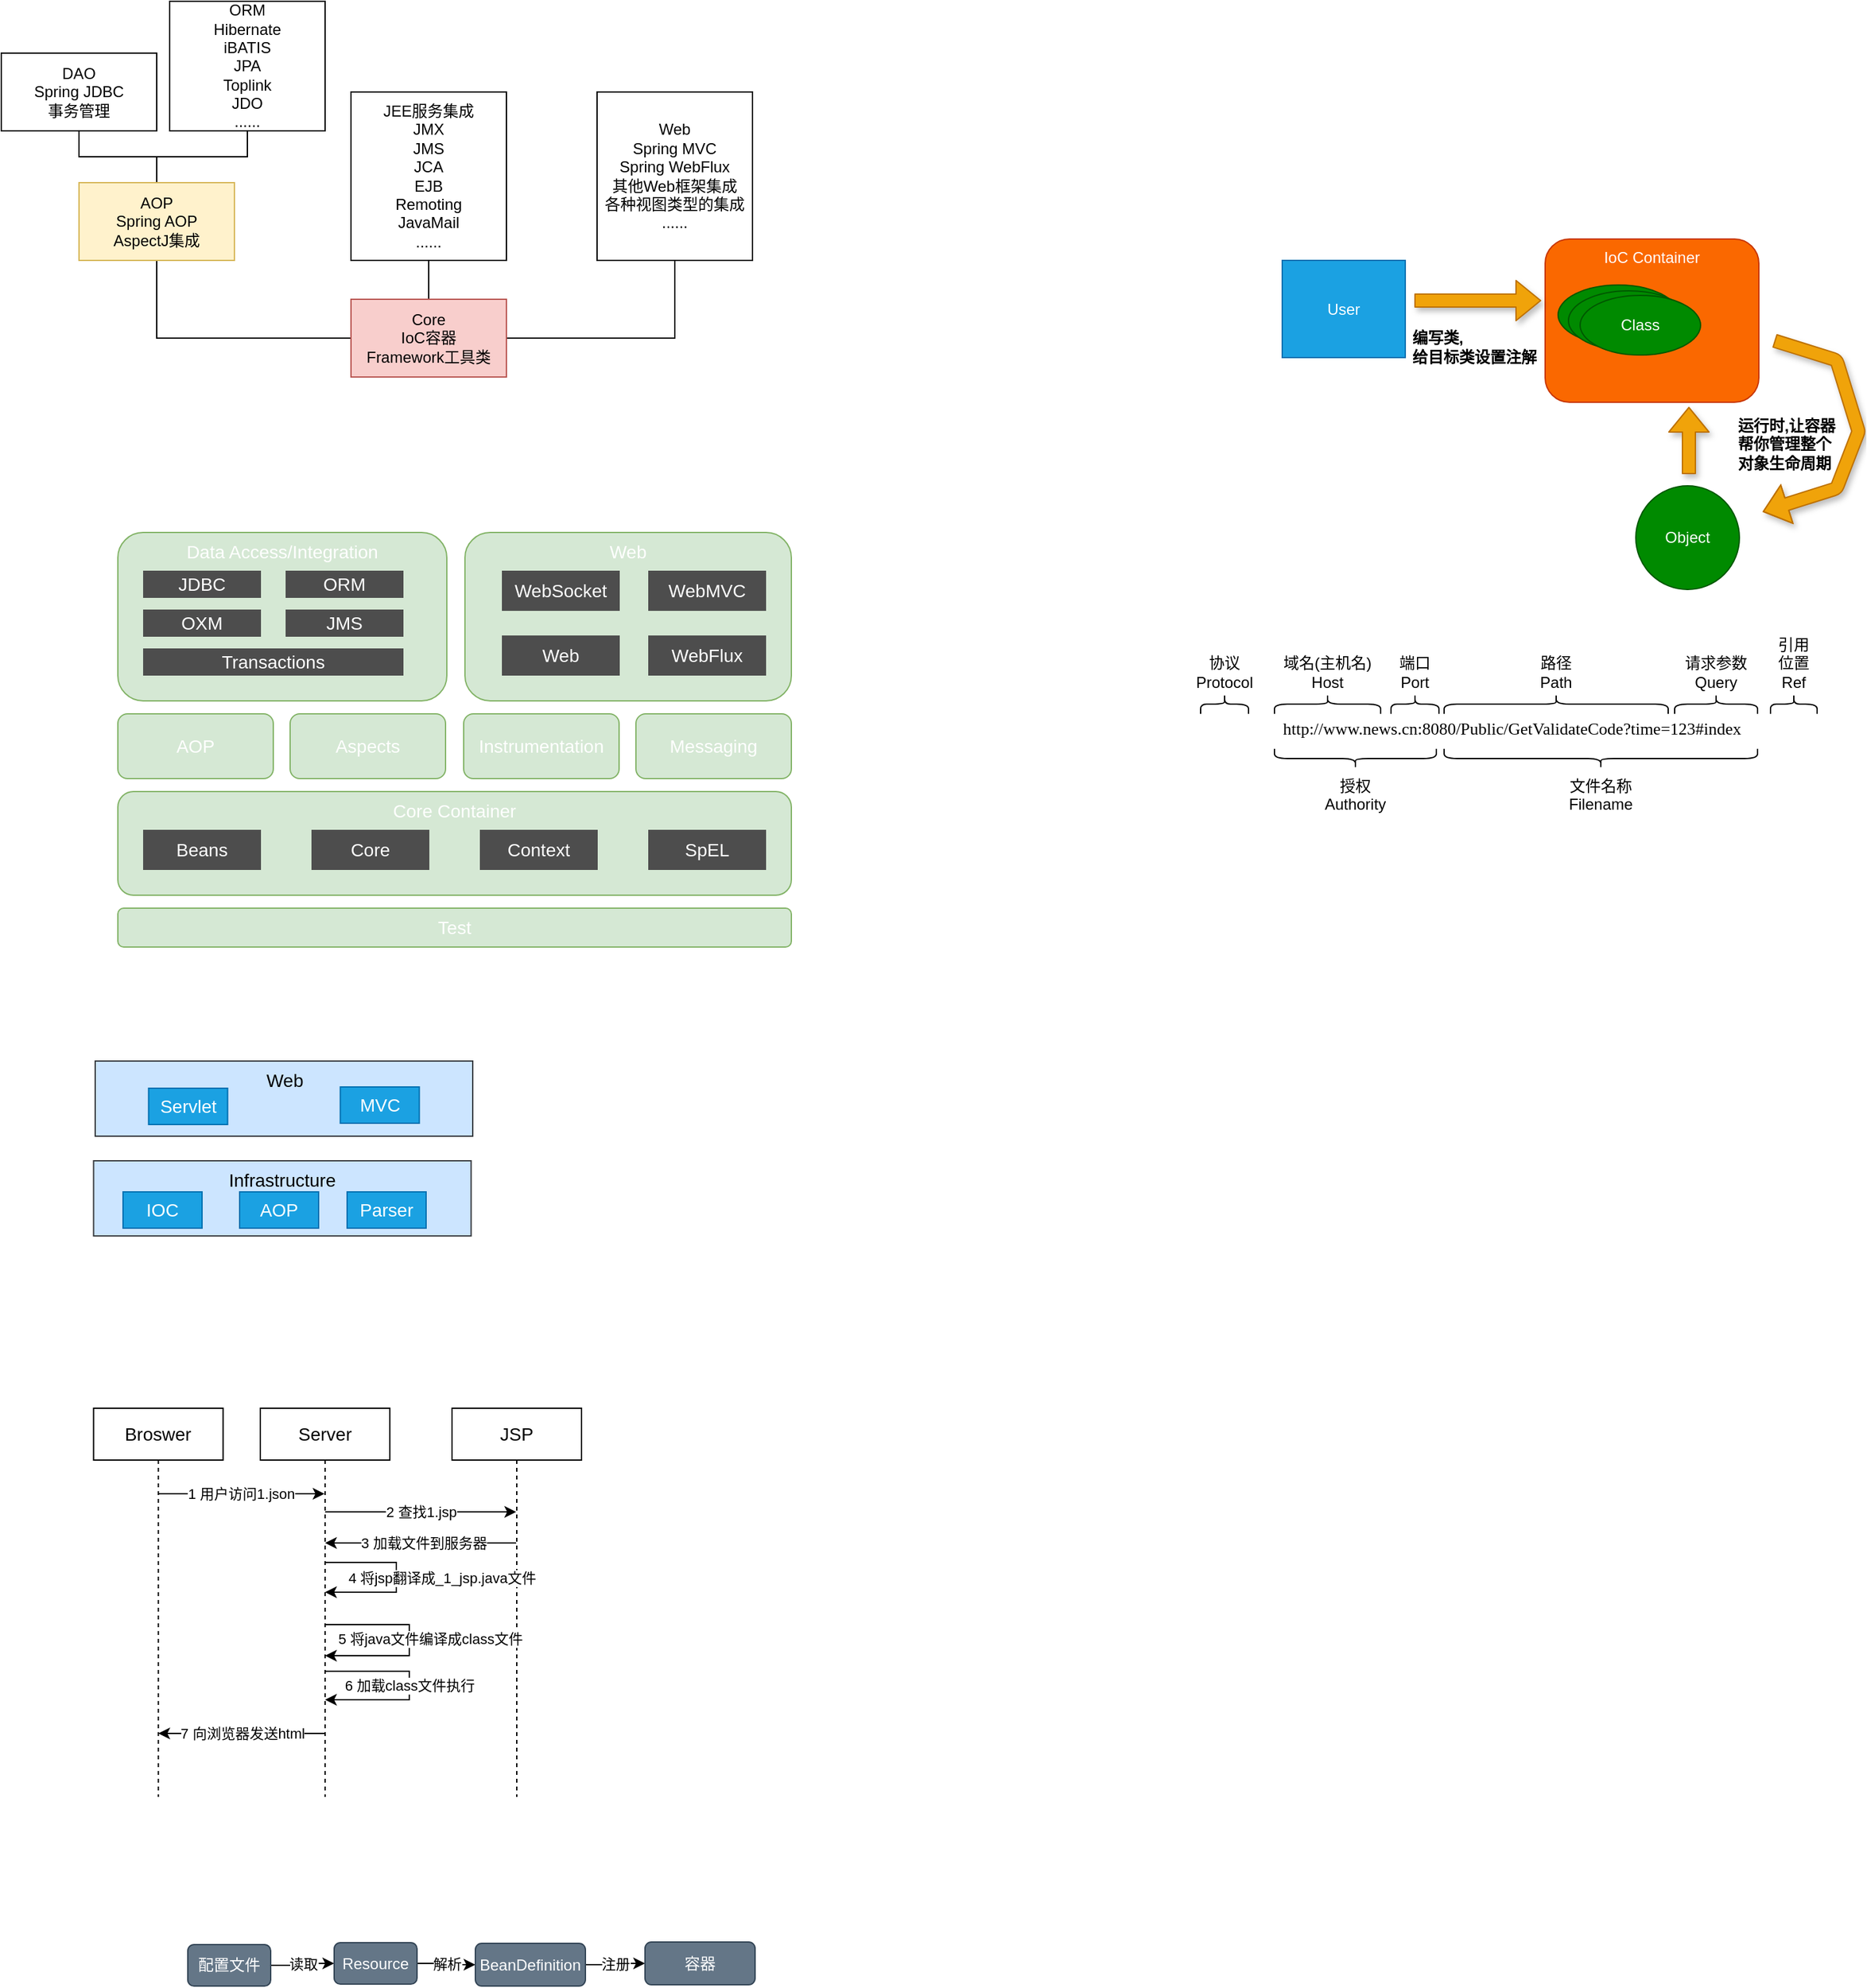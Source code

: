 <mxfile version="14.1.8" type="device"><diagram id="AlRILg7Iqed6NOLVonmh" name="第 1 页"><mxGraphModel dx="768" dy="483" grid="0" gridSize="10" guides="1" tooltips="1" connect="1" arrows="1" fold="1" page="1" pageScale="1" pageWidth="3300" pageHeight="4681" math="0" shadow="0"><root><mxCell id="0"/><mxCell id="1" parent="0"/><mxCell id="Wn4El7UFQDCgvJ2B0k3--3" value="" style="edgeStyle=orthogonalEdgeStyle;rounded=0;orthogonalLoop=1;jettySize=auto;html=1;endArrow=none;endFill=0;" parent="1" source="Wn4El7UFQDCgvJ2B0k3--1" target="Wn4El7UFQDCgvJ2B0k3--2" edge="1"><mxGeometry relative="1" as="geometry"/></mxCell><mxCell id="Wn4El7UFQDCgvJ2B0k3--10" style="edgeStyle=orthogonalEdgeStyle;rounded=0;orthogonalLoop=1;jettySize=auto;html=1;endArrow=none;endFill=0;" parent="1" source="Wn4El7UFQDCgvJ2B0k3--1" target="Wn4El7UFQDCgvJ2B0k3--5" edge="1"><mxGeometry relative="1" as="geometry"/></mxCell><mxCell id="Wn4El7UFQDCgvJ2B0k3--12" style="edgeStyle=orthogonalEdgeStyle;rounded=0;orthogonalLoop=1;jettySize=auto;html=1;endArrow=none;endFill=0;" parent="1" source="Wn4El7UFQDCgvJ2B0k3--1" target="Wn4El7UFQDCgvJ2B0k3--4" edge="1"><mxGeometry relative="1" as="geometry"/></mxCell><mxCell id="Wn4El7UFQDCgvJ2B0k3--1" value="Core&lt;br&gt;IoC容器&lt;br&gt;Framework工具类" style="rounded=0;whiteSpace=wrap;html=1;fillColor=#f8cecc;strokeColor=#b85450;" parent="1" vertex="1"><mxGeometry x="280" y="260" width="120" height="60" as="geometry"/></mxCell><mxCell id="Wn4El7UFQDCgvJ2B0k3--2" value="JEE服务集成&lt;br&gt;JMX&lt;br&gt;JMS&lt;br&gt;JCA&lt;br&gt;EJB&lt;br&gt;Remoting&lt;br&gt;JavaMail&lt;br&gt;......" style="rounded=0;whiteSpace=wrap;html=1;" parent="1" vertex="1"><mxGeometry x="280" y="100" width="120" height="130" as="geometry"/></mxCell><mxCell id="Wn4El7UFQDCgvJ2B0k3--4" value="Web&lt;br&gt;Spring MVC&lt;br&gt;Spring WebFlux&lt;br&gt;其他Web框架集成&lt;br&gt;各种视图类型的集成&lt;br&gt;......" style="rounded=0;whiteSpace=wrap;html=1;" parent="1" vertex="1"><mxGeometry x="470" y="100" width="120" height="130" as="geometry"/></mxCell><mxCell id="Wn4El7UFQDCgvJ2B0k3--8" style="edgeStyle=orthogonalEdgeStyle;rounded=0;orthogonalLoop=1;jettySize=auto;html=1;endArrow=none;endFill=0;" parent="1" source="Wn4El7UFQDCgvJ2B0k3--5" target="Wn4El7UFQDCgvJ2B0k3--6" edge="1"><mxGeometry relative="1" as="geometry"/></mxCell><mxCell id="Wn4El7UFQDCgvJ2B0k3--9" style="edgeStyle=orthogonalEdgeStyle;rounded=0;orthogonalLoop=1;jettySize=auto;html=1;endArrow=none;endFill=0;" parent="1" source="Wn4El7UFQDCgvJ2B0k3--5" target="Wn4El7UFQDCgvJ2B0k3--7" edge="1"><mxGeometry relative="1" as="geometry"/></mxCell><mxCell id="Wn4El7UFQDCgvJ2B0k3--5" value="AOP&lt;br&gt;Spring AOP&lt;br&gt;AspectJ集成" style="rounded=0;whiteSpace=wrap;html=1;fillColor=#fff2cc;strokeColor=#d6b656;" parent="1" vertex="1"><mxGeometry x="70" y="170" width="120" height="60" as="geometry"/></mxCell><mxCell id="Wn4El7UFQDCgvJ2B0k3--6" value="DAO&lt;br&gt;Spring JDBC&lt;br&gt;事务管理" style="rounded=0;whiteSpace=wrap;html=1;" parent="1" vertex="1"><mxGeometry x="10" y="70" width="120" height="60" as="geometry"/></mxCell><mxCell id="Wn4El7UFQDCgvJ2B0k3--7" value="ORM&lt;br&gt;Hibernate&lt;br&gt;iBATIS&lt;br&gt;JPA&lt;br&gt;Toplink&lt;br&gt;JDO&lt;br&gt;......" style="rounded=0;whiteSpace=wrap;html=1;" parent="1" vertex="1"><mxGeometry x="140" y="30" width="120" height="100" as="geometry"/></mxCell><mxCell id="Wn4El7UFQDCgvJ2B0k3--13" value="Test" style="rounded=1;whiteSpace=wrap;html=1;fillColor=#d5e8d4;strokeColor=#82b366;fontColor=#FFFFFF;fontSize=14;" parent="1" vertex="1"><mxGeometry x="100" y="730" width="520" height="30" as="geometry"/></mxCell><mxCell id="Wn4El7UFQDCgvJ2B0k3--14" value="Core Container" style="rounded=1;whiteSpace=wrap;html=1;fontSize=14;fontColor=#FFFFFF;strokeColor=#82b366;fillColor=#d5e8d4;verticalAlign=top;" parent="1" vertex="1"><mxGeometry x="100" y="640" width="520" height="80" as="geometry"/></mxCell><mxCell id="Wn4El7UFQDCgvJ2B0k3--15" value="AOP" style="text;html=1;strokeColor=#82b366;fillColor=#d5e8d4;align=center;verticalAlign=middle;whiteSpace=wrap;rounded=1;fontSize=14;fontColor=#FFFFFF;" parent="1" vertex="1"><mxGeometry x="100" y="580" width="120" height="50" as="geometry"/></mxCell><mxCell id="Wn4El7UFQDCgvJ2B0k3--16" value="Aspects" style="text;html=1;strokeColor=#82b366;fillColor=#d5e8d4;align=center;verticalAlign=middle;whiteSpace=wrap;rounded=1;fontSize=14;fontColor=#FFFFFF;" parent="1" vertex="1"><mxGeometry x="233" y="580" width="120" height="50" as="geometry"/></mxCell><mxCell id="Wn4El7UFQDCgvJ2B0k3--17" value="Instrumentation" style="text;html=1;strokeColor=#82b366;fillColor=#d5e8d4;align=center;verticalAlign=middle;whiteSpace=wrap;rounded=1;fontSize=14;fontColor=#FFFFFF;" parent="1" vertex="1"><mxGeometry x="367" y="580" width="120" height="50" as="geometry"/></mxCell><mxCell id="Wn4El7UFQDCgvJ2B0k3--18" value="Messaging" style="text;html=1;strokeColor=#82b366;fillColor=#d5e8d4;align=center;verticalAlign=middle;whiteSpace=wrap;rounded=1;fontSize=14;fontColor=#FFFFFF;" parent="1" vertex="1"><mxGeometry x="500" y="580" width="120" height="50" as="geometry"/></mxCell><mxCell id="Wn4El7UFQDCgvJ2B0k3--19" value="Data Access/Integration" style="rounded=1;whiteSpace=wrap;html=1;fontSize=14;fontColor=#FFFFFF;strokeColor=#82b366;fillColor=#d5e8d4;verticalAlign=top;" parent="1" vertex="1"><mxGeometry x="100" y="440" width="254" height="130" as="geometry"/></mxCell><mxCell id="Wn4El7UFQDCgvJ2B0k3--20" value="Web" style="rounded=1;whiteSpace=wrap;html=1;fontSize=14;fontColor=#FFFFFF;strokeColor=#82b366;fillColor=#d5e8d4;verticalAlign=top;" parent="1" vertex="1"><mxGeometry x="368" y="440" width="252" height="130" as="geometry"/></mxCell><mxCell id="Wn4El7UFQDCgvJ2B0k3--22" value="JDBC" style="rounded=0;whiteSpace=wrap;html=1;fontSize=14;fontColor=#FFFFFF;fillColor=#4D4D4D;strokeColor=#4D4D4D;" parent="1" vertex="1"><mxGeometry x="120" y="470" width="90" height="20" as="geometry"/></mxCell><mxCell id="Wn4El7UFQDCgvJ2B0k3--23" value="ORM" style="rounded=0;whiteSpace=wrap;html=1;fontSize=14;fontColor=#FFFFFF;fillColor=#4D4D4D;strokeColor=#4D4D4D;" parent="1" vertex="1"><mxGeometry x="230" y="470" width="90" height="20" as="geometry"/></mxCell><mxCell id="Wn4El7UFQDCgvJ2B0k3--24" value="OXM" style="rounded=0;whiteSpace=wrap;html=1;fontSize=14;fontColor=#FFFFFF;fillColor=#4D4D4D;strokeColor=#4D4D4D;" parent="1" vertex="1"><mxGeometry x="120" y="500" width="90" height="20" as="geometry"/></mxCell><mxCell id="Wn4El7UFQDCgvJ2B0k3--25" value="JMS" style="rounded=0;whiteSpace=wrap;html=1;fontSize=14;fontColor=#FFFFFF;fillColor=#4D4D4D;strokeColor=#4D4D4D;" parent="1" vertex="1"><mxGeometry x="230" y="500" width="90" height="20" as="geometry"/></mxCell><mxCell id="Wn4El7UFQDCgvJ2B0k3--26" value="Transactions" style="rounded=0;whiteSpace=wrap;html=1;fontSize=14;fontColor=#FFFFFF;fillColor=#4D4D4D;strokeColor=#4D4D4D;" parent="1" vertex="1"><mxGeometry x="120" y="530" width="200" height="20" as="geometry"/></mxCell><mxCell id="Wn4El7UFQDCgvJ2B0k3--27" value="WebSocket" style="rounded=0;whiteSpace=wrap;html=1;fontSize=14;fontColor=#FFFFFF;fillColor=#4D4D4D;strokeColor=#4D4D4D;" parent="1" vertex="1"><mxGeometry x="397" y="470" width="90" height="30" as="geometry"/></mxCell><mxCell id="Wn4El7UFQDCgvJ2B0k3--28" value="WebMVC" style="rounded=0;whiteSpace=wrap;html=1;fontSize=14;fontColor=#FFFFFF;fillColor=#4D4D4D;strokeColor=#4D4D4D;" parent="1" vertex="1"><mxGeometry x="510" y="470" width="90" height="30" as="geometry"/></mxCell><mxCell id="Wn4El7UFQDCgvJ2B0k3--29" value="Web" style="rounded=0;whiteSpace=wrap;html=1;fontSize=14;fontColor=#FFFFFF;fillColor=#4D4D4D;strokeColor=#4D4D4D;" parent="1" vertex="1"><mxGeometry x="397" y="520" width="90" height="30" as="geometry"/></mxCell><mxCell id="Wn4El7UFQDCgvJ2B0k3--30" value="WebFlux" style="rounded=0;whiteSpace=wrap;html=1;fontSize=14;fontColor=#FFFFFF;fillColor=#4D4D4D;strokeColor=#4D4D4D;" parent="1" vertex="1"><mxGeometry x="510" y="520" width="90" height="30" as="geometry"/></mxCell><mxCell id="Wn4El7UFQDCgvJ2B0k3--31" value="Beans" style="rounded=0;whiteSpace=wrap;html=1;fontSize=14;fontColor=#FFFFFF;fillColor=#4D4D4D;strokeColor=#4D4D4D;" parent="1" vertex="1"><mxGeometry x="120" y="670" width="90" height="30" as="geometry"/></mxCell><mxCell id="Wn4El7UFQDCgvJ2B0k3--32" value="Core" style="rounded=0;whiteSpace=wrap;html=1;fontSize=14;fontColor=#FFFFFF;fillColor=#4D4D4D;strokeColor=#4D4D4D;" parent="1" vertex="1"><mxGeometry x="250" y="670" width="90" height="30" as="geometry"/></mxCell><mxCell id="Wn4El7UFQDCgvJ2B0k3--33" value="Context" style="rounded=0;whiteSpace=wrap;html=1;fontSize=14;fontColor=#FFFFFF;fillColor=#4D4D4D;strokeColor=#4D4D4D;" parent="1" vertex="1"><mxGeometry x="380" y="670" width="90" height="30" as="geometry"/></mxCell><mxCell id="Wn4El7UFQDCgvJ2B0k3--34" value="SpEL" style="rounded=0;whiteSpace=wrap;html=1;fontSize=14;fontColor=#FFFFFF;fillColor=#4D4D4D;strokeColor=#4D4D4D;" parent="1" vertex="1"><mxGeometry x="510" y="670" width="90" height="30" as="geometry"/></mxCell><mxCell id="Wn4El7UFQDCgvJ2B0k3--36" value="Web" style="rounded=0;whiteSpace=wrap;html=1;fontSize=14;verticalAlign=top;labelPosition=center;verticalLabelPosition=middle;align=center;fillColor=#cce5ff;strokeColor=#36393d;" parent="1" vertex="1"><mxGeometry x="82.5" y="848" width="291.5" height="58" as="geometry"/></mxCell><mxCell id="Wn4El7UFQDCgvJ2B0k3--38" value="MVC" style="rounded=0;whiteSpace=wrap;html=1;fontSize=14;fillColor=#1ba1e2;strokeColor=#006EAF;fontColor=#ffffff;" parent="1" vertex="1"><mxGeometry x="271.75" y="868" width="61" height="28" as="geometry"/></mxCell><mxCell id="Wn4El7UFQDCgvJ2B0k3--39" value="Infrastructure" style="rounded=0;whiteSpace=wrap;html=1;fontSize=14;verticalAlign=top;labelPosition=center;verticalLabelPosition=middle;align=center;fillColor=#cce5ff;strokeColor=#36393d;" parent="1" vertex="1"><mxGeometry x="81.25" y="925" width="291.5" height="58" as="geometry"/></mxCell><mxCell id="Wn4El7UFQDCgvJ2B0k3--40" value="IOC" style="rounded=0;whiteSpace=wrap;html=1;fontSize=14;fillColor=#1ba1e2;strokeColor=#006EAF;fontColor=#ffffff;" parent="1" vertex="1"><mxGeometry x="104" y="949" width="61" height="28" as="geometry"/></mxCell><mxCell id="Wn4El7UFQDCgvJ2B0k3--41" value="AOP" style="rounded=0;whiteSpace=wrap;html=1;fontSize=14;fillColor=#1ba1e2;strokeColor=#006EAF;fontColor=#ffffff;" parent="1" vertex="1"><mxGeometry x="194" y="949" width="61" height="28" as="geometry"/></mxCell><mxCell id="Wn4El7UFQDCgvJ2B0k3--42" value="Parser" style="rounded=0;whiteSpace=wrap;html=1;fontSize=14;fillColor=#1ba1e2;strokeColor=#006EAF;fontColor=#ffffff;" parent="1" vertex="1"><mxGeometry x="277" y="949" width="61" height="28" as="geometry"/></mxCell><mxCell id="Wn4El7UFQDCgvJ2B0k3--43" value="Servlet" style="rounded=0;whiteSpace=wrap;html=1;fontSize=14;fillColor=#1ba1e2;strokeColor=#006EAF;fontColor=#ffffff;" parent="1" vertex="1"><mxGeometry x="123.75" y="869" width="61" height="28" as="geometry"/></mxCell><mxCell id="Wn4El7UFQDCgvJ2B0k3--48" value="1 用户访问1.json" style="rounded=0;orthogonalLoop=1;jettySize=auto;html=1;" parent="1" source="Wn4El7UFQDCgvJ2B0k3--44" target="Wn4El7UFQDCgvJ2B0k3--46" edge="1"><mxGeometry relative="1" as="geometry"><Array as="points"><mxPoint x="214" y="1182"/></Array></mxGeometry></mxCell><mxCell id="Wn4El7UFQDCgvJ2B0k3--44" value="Broswer" style="shape=umlLifeline;perimeter=lifelinePerimeter;whiteSpace=wrap;html=1;container=1;collapsible=0;recursiveResize=0;outlineConnect=0;fontSize=14;" parent="1" vertex="1"><mxGeometry x="81.25" y="1116" width="100" height="300" as="geometry"/></mxCell><mxCell id="Wn4El7UFQDCgvJ2B0k3--49" value="2 查找1.jsp" style="edgeStyle=none;rounded=0;orthogonalLoop=1;jettySize=auto;html=1;" parent="1" source="Wn4El7UFQDCgvJ2B0k3--46" target="Wn4El7UFQDCgvJ2B0k3--47" edge="1"><mxGeometry relative="1" as="geometry"><Array as="points"><mxPoint x="315" y="1196"/></Array></mxGeometry></mxCell><mxCell id="Wn4El7UFQDCgvJ2B0k3--55" value="7 向浏览器发送html" style="edgeStyle=none;rounded=0;orthogonalLoop=1;jettySize=auto;html=1;" parent="1" source="Wn4El7UFQDCgvJ2B0k3--46" target="Wn4El7UFQDCgvJ2B0k3--44" edge="1"><mxGeometry relative="1" as="geometry"><Array as="points"><mxPoint x="183" y="1367"/></Array></mxGeometry></mxCell><mxCell id="Wn4El7UFQDCgvJ2B0k3--46" value="Server" style="shape=umlLifeline;perimeter=lifelinePerimeter;whiteSpace=wrap;html=1;container=1;collapsible=0;recursiveResize=0;outlineConnect=0;fontSize=14;" parent="1" vertex="1"><mxGeometry x="210" y="1116" width="100" height="300" as="geometry"/></mxCell><mxCell id="Wn4El7UFQDCgvJ2B0k3--50" value="3 加载文件到服务器" style="edgeStyle=none;rounded=0;orthogonalLoop=1;jettySize=auto;html=1;" parent="1" source="Wn4El7UFQDCgvJ2B0k3--47" target="Wn4El7UFQDCgvJ2B0k3--46" edge="1"><mxGeometry x="-0.012" relative="1" as="geometry"><Array as="points"><mxPoint x="285" y="1220"/></Array><mxPoint x="1" as="offset"/></mxGeometry></mxCell><mxCell id="Wn4El7UFQDCgvJ2B0k3--47" value="JSP" style="shape=umlLifeline;perimeter=lifelinePerimeter;whiteSpace=wrap;html=1;container=1;collapsible=0;recursiveResize=0;outlineConnect=0;fontSize=14;" parent="1" vertex="1"><mxGeometry x="358" y="1116" width="100" height="300" as="geometry"/></mxCell><mxCell id="Wn4El7UFQDCgvJ2B0k3--52" value="4 将jsp翻译成_1_jsp.java文件" style="edgeStyle=none;rounded=0;orthogonalLoop=1;jettySize=auto;html=1;" parent="1" source="Wn4El7UFQDCgvJ2B0k3--46" target="Wn4El7UFQDCgvJ2B0k3--46" edge="1"><mxGeometry x="0.007" y="35" relative="1" as="geometry"><Array as="points"><mxPoint x="315" y="1235"/><mxPoint x="315" y="1258"/><mxPoint x="288" y="1258"/></Array><mxPoint as="offset"/></mxGeometry></mxCell><mxCell id="Wn4El7UFQDCgvJ2B0k3--53" value="5 将java文件编译成class文件" style="edgeStyle=none;rounded=0;orthogonalLoop=1;jettySize=auto;html=1;" parent="1" source="Wn4El7UFQDCgvJ2B0k3--46" target="Wn4El7UFQDCgvJ2B0k3--46" edge="1"><mxGeometry x="-0.013" y="16" relative="1" as="geometry"><Array as="points"><mxPoint x="325" y="1283"/><mxPoint x="325" y="1307"/></Array><mxPoint as="offset"/></mxGeometry></mxCell><mxCell id="Wn4El7UFQDCgvJ2B0k3--54" value="6 加载class文件执行" style="edgeStyle=none;rounded=0;orthogonalLoop=1;jettySize=auto;html=1;" parent="1" source="Wn4El7UFQDCgvJ2B0k3--46" target="Wn4El7UFQDCgvJ2B0k3--46" edge="1"><mxGeometry relative="1" as="geometry"><Array as="points"><mxPoint x="325" y="1319"/><mxPoint x="325" y="1341"/></Array></mxGeometry></mxCell><mxCell id="AbLe3qvMPZsuqi9PS_De-1" value="User" style="rounded=0;whiteSpace=wrap;html=1;fillColor=#1ba1e2;strokeColor=#006EAF;fontColor=#ffffff;" parent="1" vertex="1"><mxGeometry x="999" y="230" width="95" height="75" as="geometry"/></mxCell><mxCell id="AbLe3qvMPZsuqi9PS_De-3" value="IoC Container" style="rounded=1;whiteSpace=wrap;html=1;fillColor=#fa6800;strokeColor=#C73500;fontColor=#ffffff;verticalAlign=top;" parent="1" vertex="1"><mxGeometry x="1202" y="213.5" width="165" height="126" as="geometry"/></mxCell><mxCell id="AbLe3qvMPZsuqi9PS_De-4" value="Class" style="ellipse;whiteSpace=wrap;html=1;fillColor=#008a00;strokeColor=#005700;fontColor=#ffffff;" parent="1" vertex="1"><mxGeometry x="1212" y="249" width="93" height="46" as="geometry"/></mxCell><mxCell id="AbLe3qvMPZsuqi9PS_De-5" value="Class" style="ellipse;whiteSpace=wrap;html=1;fillColor=#008a00;strokeColor=#005700;fontColor=#ffffff;" parent="1" vertex="1"><mxGeometry x="1220" y="253.5" width="93" height="46" as="geometry"/></mxCell><mxCell id="AbLe3qvMPZsuqi9PS_De-6" value="Class" style="ellipse;whiteSpace=wrap;html=1;fillColor=#008a00;strokeColor=#005700;fontColor=#ffffff;" parent="1" vertex="1"><mxGeometry x="1229" y="257" width="93" height="46" as="geometry"/></mxCell><mxCell id="AbLe3qvMPZsuqi9PS_De-7" value="Object" style="ellipse;whiteSpace=wrap;html=1;aspect=fixed;fillColor=#008a00;strokeColor=#005700;fontColor=#ffffff;" parent="1" vertex="1"><mxGeometry x="1272" y="404" width="80" height="80" as="geometry"/></mxCell><mxCell id="AbLe3qvMPZsuqi9PS_De-9" value="" style="shape=flexArrow;endArrow=classic;html=1;fillColor=#f0a30a;strokeColor=#BD7000;shadow=1;" parent="1" edge="1"><mxGeometry width="50" height="50" relative="1" as="geometry"><mxPoint x="1101" y="261" as="sourcePoint"/><mxPoint x="1199" y="261" as="targetPoint"/></mxGeometry></mxCell><mxCell id="AbLe3qvMPZsuqi9PS_De-10" value="&lt;div style=&quot;text-align: left&quot;&gt;&lt;b&gt;编写类,&lt;/b&gt;&lt;/div&gt;&lt;b&gt;&lt;div style=&quot;text-align: left&quot;&gt;&lt;b&gt;给目标类设置注解&lt;/b&gt;&lt;/div&gt;&lt;/b&gt;" style="text;html=1;align=center;verticalAlign=middle;resizable=0;points=[];autosize=1;" parent="1" vertex="1"><mxGeometry x="1094" y="281" width="106" height="32" as="geometry"/></mxCell><mxCell id="AbLe3qvMPZsuqi9PS_De-11" value="" style="shape=flexArrow;endArrow=classic;html=1;fillColor=#f0a30a;strokeColor=#BD7000;shadow=1;" parent="1" edge="1"><mxGeometry width="50" height="50" relative="1" as="geometry"><mxPoint x="1313" y="395" as="sourcePoint"/><mxPoint x="1313" y="343" as="targetPoint"/></mxGeometry></mxCell><mxCell id="AbLe3qvMPZsuqi9PS_De-13" value="" style="shape=flexArrow;endArrow=classic;html=1;shadow=1;fillColor=#f0a30a;strokeColor=#BD7000;" parent="1" edge="1"><mxGeometry width="50" height="50" relative="1" as="geometry"><mxPoint x="1379" y="292" as="sourcePoint"/><mxPoint x="1370" y="424" as="targetPoint"/><Array as="points"><mxPoint x="1427" y="307"/><mxPoint x="1444" y="362"/><mxPoint x="1427" y="406"/></Array></mxGeometry></mxCell><mxCell id="AbLe3qvMPZsuqi9PS_De-15" value="&lt;div style=&quot;text-align: left&quot;&gt;&lt;b&gt;运行时,让容器&lt;/b&gt;&lt;/div&gt;&lt;b&gt;&lt;div style=&quot;text-align: left&quot;&gt;&lt;b&gt;帮你管理整个&lt;/b&gt;&lt;/div&gt;&lt;div style=&quot;text-align: left&quot;&gt;&lt;b&gt;对象&lt;span&gt;生命周期&lt;/span&gt;&lt;/b&gt;&lt;/div&gt;&lt;/b&gt;" style="text;html=1;align=center;verticalAlign=middle;resizable=0;points=[];autosize=1;" parent="1" vertex="1"><mxGeometry x="1345" y="349" width="85" height="46" as="geometry"/></mxCell><mxCell id="AbLe3qvMPZsuqi9PS_De-16" value="&lt;p&gt;&lt;font style=&quot;font-size: 13px&quot; data-font-src=&quot;https://fonts.googleapis.com/css?family=Microsoft+YaHei&quot; face=&quot;Lucida Console&quot;&gt;http://www.news.cn:8080/Public/GetValidateCode?time=123#index&lt;/font&gt;&lt;/p&gt;" style="text;html=1;align=center;verticalAlign=middle;resizable=0;points=[];autosize=1;" parent="1" vertex="1"><mxGeometry x="932" y="570" width="488" height="42" as="geometry"/></mxCell><mxCell id="AbLe3qvMPZsuqi9PS_De-17" value="协议&lt;br&gt;Protocol" style="shape=curlyBracket;whiteSpace=wrap;html=1;rounded=1;direction=south;size=0.5;labelPosition=center;verticalLabelPosition=top;align=center;verticalAlign=bottom;" parent="1" vertex="1"><mxGeometry x="936" y="565" width="37" height="15" as="geometry"/></mxCell><mxCell id="AbLe3qvMPZsuqi9PS_De-18" value="域名(主机名)&lt;br&gt;Host" style="shape=curlyBracket;whiteSpace=wrap;html=1;rounded=1;direction=south;size=0.5;labelPosition=center;verticalLabelPosition=top;align=center;verticalAlign=bottom;" parent="1" vertex="1"><mxGeometry x="993" y="565" width="82" height="15" as="geometry"/></mxCell><mxCell id="AbLe3qvMPZsuqi9PS_De-19" value="端口&lt;br&gt;Port" style="shape=curlyBracket;whiteSpace=wrap;html=1;rounded=1;direction=south;size=0.5;labelPosition=center;verticalLabelPosition=top;align=center;verticalAlign=bottom;" parent="1" vertex="1"><mxGeometry x="1083" y="565" width="37" height="15" as="geometry"/></mxCell><mxCell id="AbLe3qvMPZsuqi9PS_De-20" value="路径&lt;br&gt;Path" style="shape=curlyBracket;whiteSpace=wrap;html=1;rounded=1;direction=south;size=0.5;labelPosition=center;verticalLabelPosition=top;align=center;verticalAlign=bottom;" parent="1" vertex="1"><mxGeometry x="1124" y="565" width="173" height="15" as="geometry"/></mxCell><mxCell id="AbLe3qvMPZsuqi9PS_De-21" value="请求参数&lt;br&gt;Query" style="shape=curlyBracket;whiteSpace=wrap;html=1;rounded=1;direction=south;size=0.5;labelPosition=center;verticalLabelPosition=top;align=center;verticalAlign=bottom;" parent="1" vertex="1"><mxGeometry x="1302" y="565" width="64" height="15" as="geometry"/></mxCell><mxCell id="AbLe3qvMPZsuqi9PS_De-23" value="引用位置&lt;br&gt;Ref" style="shape=curlyBracket;whiteSpace=wrap;html=1;rounded=1;direction=south;size=0.5;labelPosition=center;verticalLabelPosition=top;align=center;verticalAlign=bottom;" parent="1" vertex="1"><mxGeometry x="1376" y="565" width="36" height="15" as="geometry"/></mxCell><mxCell id="AbLe3qvMPZsuqi9PS_De-24" value="授权&lt;br&gt;Authority" style="shape=curlyBracket;whiteSpace=wrap;html=1;rounded=1;direction=north;size=0.5;labelPosition=center;verticalLabelPosition=bottom;align=center;verticalAlign=top;" parent="1" vertex="1"><mxGeometry x="993" y="607" width="125" height="15" as="geometry"/></mxCell><mxCell id="AbLe3qvMPZsuqi9PS_De-26" value="文件名称&lt;br&gt;Filename" style="shape=curlyBracket;whiteSpace=wrap;html=1;rounded=1;direction=north;size=0.5;labelPosition=center;verticalLabelPosition=bottom;align=center;verticalAlign=top;" parent="1" vertex="1"><mxGeometry x="1124" y="607" width="242" height="15" as="geometry"/></mxCell><mxCell id="ERps7_w6h9_hJEIx3eZW-3" value="读取" style="edgeStyle=orthogonalEdgeStyle;rounded=0;orthogonalLoop=1;jettySize=auto;html=1;" edge="1" parent="1" source="ERps7_w6h9_hJEIx3eZW-1" target="ERps7_w6h9_hJEIx3eZW-2"><mxGeometry relative="1" as="geometry"/></mxCell><mxCell id="ERps7_w6h9_hJEIx3eZW-1" value="配置文件" style="rounded=1;whiteSpace=wrap;html=1;fillColor=#647687;strokeColor=#314354;fontColor=#ffffff;" vertex="1" parent="1"><mxGeometry x="154" y="1530" width="64" height="32" as="geometry"/></mxCell><mxCell id="ERps7_w6h9_hJEIx3eZW-5" value="解析" style="edgeStyle=orthogonalEdgeStyle;rounded=0;orthogonalLoop=1;jettySize=auto;html=1;" edge="1" parent="1" source="ERps7_w6h9_hJEIx3eZW-2" target="ERps7_w6h9_hJEIx3eZW-4"><mxGeometry relative="1" as="geometry"/></mxCell><mxCell id="ERps7_w6h9_hJEIx3eZW-2" value="Resource" style="rounded=1;whiteSpace=wrap;html=1;fillColor=#647687;strokeColor=#314354;fontColor=#ffffff;" vertex="1" parent="1"><mxGeometry x="267" y="1528.5" width="64" height="32" as="geometry"/></mxCell><mxCell id="ERps7_w6h9_hJEIx3eZW-7" value="注册" style="edgeStyle=orthogonalEdgeStyle;rounded=0;orthogonalLoop=1;jettySize=auto;html=1;" edge="1" parent="1" source="ERps7_w6h9_hJEIx3eZW-4" target="ERps7_w6h9_hJEIx3eZW-6"><mxGeometry relative="1" as="geometry"/></mxCell><mxCell id="ERps7_w6h9_hJEIx3eZW-4" value="BeanDefinition" style="rounded=1;whiteSpace=wrap;html=1;fillColor=#647687;strokeColor=#314354;fontColor=#ffffff;" vertex="1" parent="1"><mxGeometry x="376" y="1529" width="85" height="33" as="geometry"/></mxCell><mxCell id="ERps7_w6h9_hJEIx3eZW-6" value="容器" style="rounded=1;whiteSpace=wrap;html=1;fillColor=#647687;strokeColor=#314354;fontColor=#ffffff;" vertex="1" parent="1"><mxGeometry x="507" y="1528" width="85" height="33" as="geometry"/></mxCell></root></mxGraphModel></diagram></mxfile>